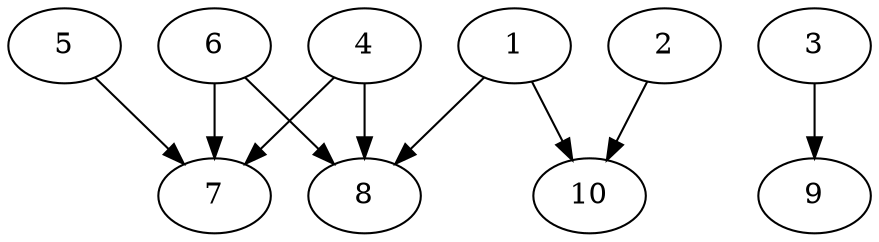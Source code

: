 // DAG automatically generated by daggen at Thu Oct  3 13:58:06 2019
// ./daggen --dot -n 10 --ccr 0.3 --fat 0.9 --regular 0.9 --density 0.7 --mindata 5242880 --maxdata 52428800 
digraph G {
  1 [size="158784853", alpha="0.16", expect_size="47635456"] 
  1 -> 8 [size ="47635456"]
  1 -> 10 [size ="47635456"]
  2 [size="124955307", alpha="0.20", expect_size="37486592"] 
  2 -> 10 [size ="37486592"]
  3 [size="81892693", alpha="0.16", expect_size="24567808"] 
  3 -> 9 [size ="24567808"]
  4 [size="163816107", alpha="0.16", expect_size="49144832"] 
  4 -> 7 [size ="49144832"]
  4 -> 8 [size ="49144832"]
  5 [size="148657493", alpha="0.11", expect_size="44597248"] 
  5 -> 7 [size ="44597248"]
  6 [size="104843947", alpha="0.10", expect_size="31453184"] 
  6 -> 7 [size ="31453184"]
  6 -> 8 [size ="31453184"]
  7 [size="77479253", alpha="0.17", expect_size="23243776"] 
  8 [size="173598720", alpha="0.12", expect_size="52079616"] 
  9 [size="153313280", alpha="0.07", expect_size="45993984"] 
  10 [size="161228800", alpha="0.16", expect_size="48368640"] 
}
